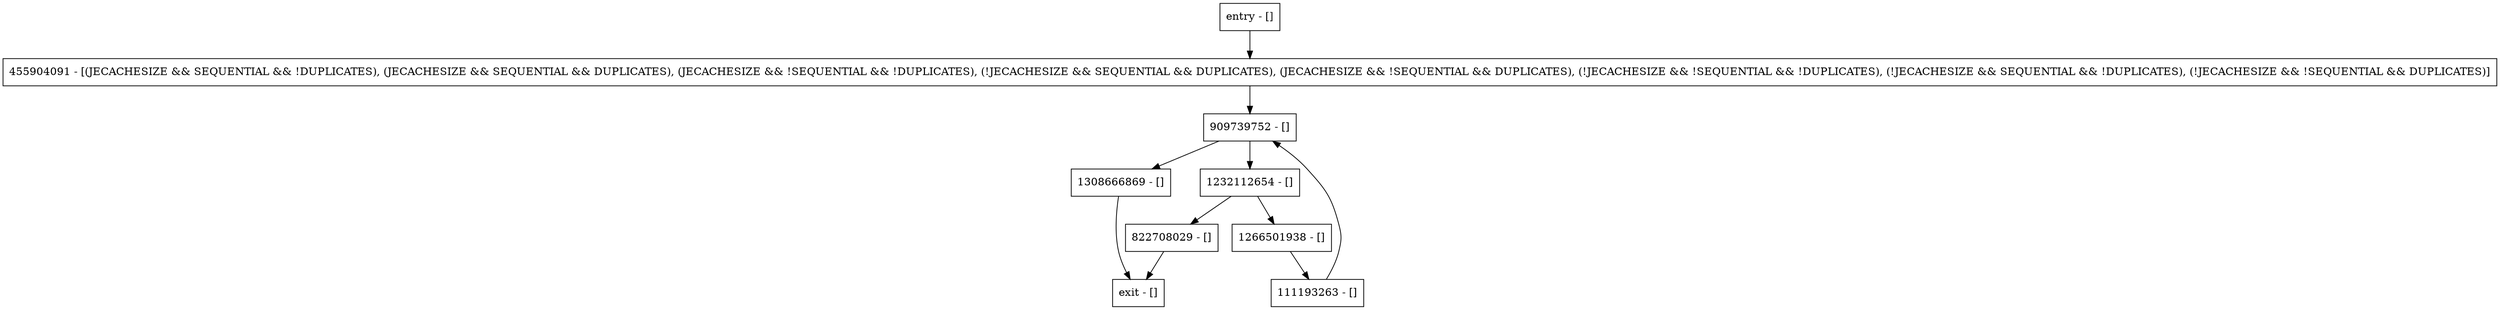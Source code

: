 digraph compareUnsignedBytes {
node [shape=record];
entry [label="entry - []"];
exit [label="exit - []"];
1308666869 [label="1308666869 - []"];
1266501938 [label="1266501938 - []"];
822708029 [label="822708029 - []"];
1232112654 [label="1232112654 - []"];
909739752 [label="909739752 - []"];
111193263 [label="111193263 - []"];
455904091 [label="455904091 - [(JECACHESIZE && SEQUENTIAL && !DUPLICATES), (JECACHESIZE && SEQUENTIAL && DUPLICATES), (JECACHESIZE && !SEQUENTIAL && !DUPLICATES), (!JECACHESIZE && SEQUENTIAL && DUPLICATES), (JECACHESIZE && !SEQUENTIAL && DUPLICATES), (!JECACHESIZE && !SEQUENTIAL && !DUPLICATES), (!JECACHESIZE && SEQUENTIAL && !DUPLICATES), (!JECACHESIZE && !SEQUENTIAL && DUPLICATES)]"];
entry;
exit;
entry -> 455904091;
1308666869 -> exit;
1266501938 -> 111193263;
822708029 -> exit;
1232112654 -> 1266501938;
1232112654 -> 822708029;
909739752 -> 1308666869;
909739752 -> 1232112654;
111193263 -> 909739752;
455904091 -> 909739752;
}
